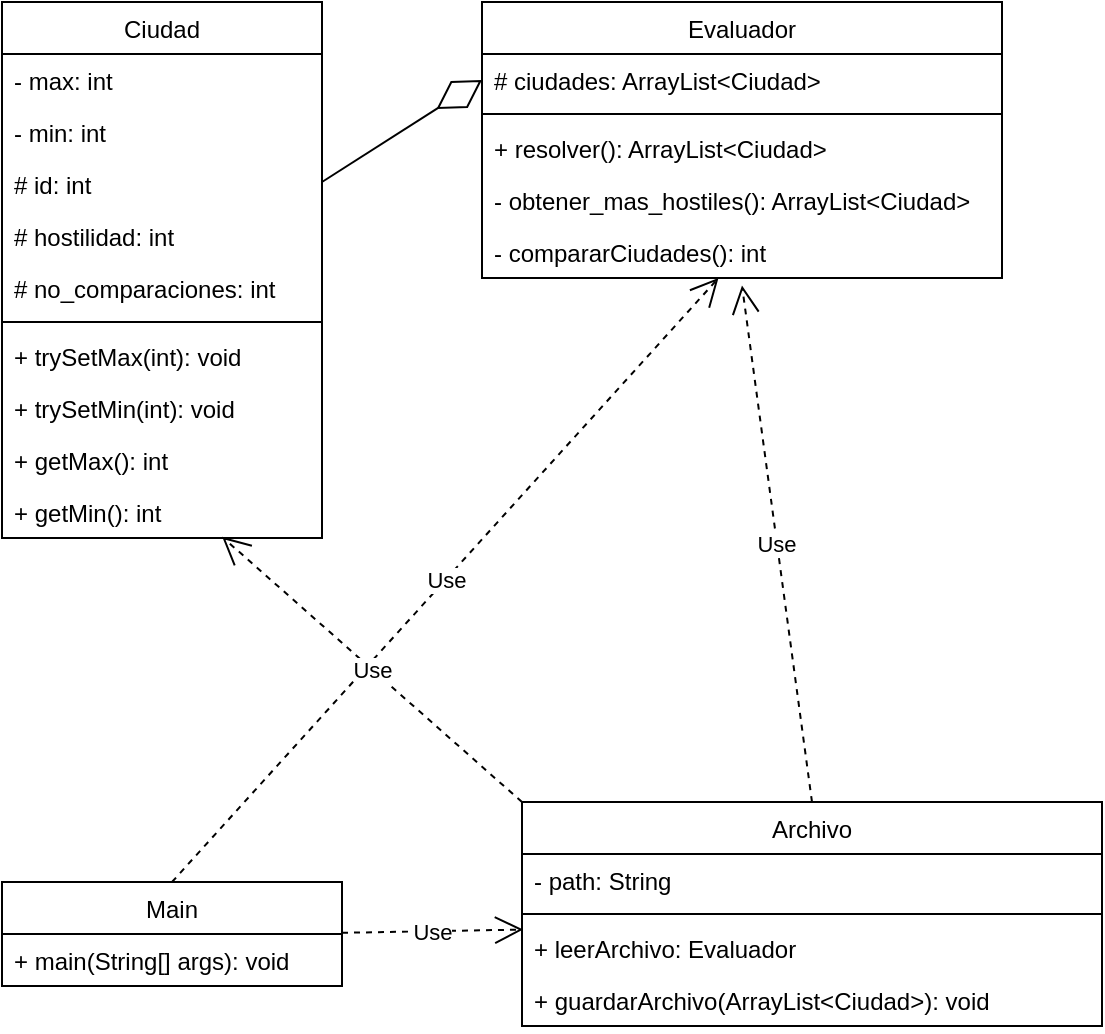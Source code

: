 <mxfile version="20.3.0" type="device"><diagram id="UQpG2Rd3Ewy8GGtZurOG" name="Page-1"><mxGraphModel dx="660" dy="1224" grid="1" gridSize="10" guides="1" tooltips="1" connect="1" arrows="1" fold="1" page="1" pageScale="1" pageWidth="4681" pageHeight="3300" math="0" shadow="0"><root><mxCell id="0"/><mxCell id="1" parent="0"/><mxCell id="5FEPxka2tN6NZ21gQWGT-1" value="Ciudad" style="swimlane;fontStyle=0;childLayout=stackLayout;horizontal=1;startSize=26;fillColor=none;horizontalStack=0;resizeParent=1;resizeParentMax=0;resizeLast=0;collapsible=1;marginBottom=0;" vertex="1" parent="1"><mxGeometry x="40" y="40" width="160" height="268" as="geometry"/></mxCell><mxCell id="5FEPxka2tN6NZ21gQWGT-2" value="- max: int" style="text;strokeColor=none;fillColor=none;align=left;verticalAlign=top;spacingLeft=4;spacingRight=4;overflow=hidden;rotatable=0;points=[[0,0.5],[1,0.5]];portConstraint=eastwest;" vertex="1" parent="5FEPxka2tN6NZ21gQWGT-1"><mxGeometry y="26" width="160" height="26" as="geometry"/></mxCell><mxCell id="5FEPxka2tN6NZ21gQWGT-17" value="- min: int" style="text;strokeColor=none;fillColor=none;align=left;verticalAlign=top;spacingLeft=4;spacingRight=4;overflow=hidden;rotatable=0;points=[[0,0.5],[1,0.5]];portConstraint=eastwest;" vertex="1" parent="5FEPxka2tN6NZ21gQWGT-1"><mxGeometry y="52" width="160" height="26" as="geometry"/></mxCell><mxCell id="5FEPxka2tN6NZ21gQWGT-18" value="# id: int" style="text;strokeColor=none;fillColor=none;align=left;verticalAlign=top;spacingLeft=4;spacingRight=4;overflow=hidden;rotatable=0;points=[[0,0.5],[1,0.5]];portConstraint=eastwest;" vertex="1" parent="5FEPxka2tN6NZ21gQWGT-1"><mxGeometry y="78" width="160" height="26" as="geometry"/></mxCell><mxCell id="5FEPxka2tN6NZ21gQWGT-19" value="# hostilidad: int" style="text;strokeColor=none;fillColor=none;align=left;verticalAlign=top;spacingLeft=4;spacingRight=4;overflow=hidden;rotatable=0;points=[[0,0.5],[1,0.5]];portConstraint=eastwest;" vertex="1" parent="5FEPxka2tN6NZ21gQWGT-1"><mxGeometry y="104" width="160" height="26" as="geometry"/></mxCell><mxCell id="5FEPxka2tN6NZ21gQWGT-20" value="# no_comparaciones: int" style="text;strokeColor=none;fillColor=none;align=left;verticalAlign=top;spacingLeft=4;spacingRight=4;overflow=hidden;rotatable=0;points=[[0,0.5],[1,0.5]];portConstraint=eastwest;" vertex="1" parent="5FEPxka2tN6NZ21gQWGT-1"><mxGeometry y="130" width="160" height="26" as="geometry"/></mxCell><mxCell id="5FEPxka2tN6NZ21gQWGT-21" value="" style="line;strokeWidth=1;fillColor=none;align=left;verticalAlign=middle;spacingTop=-1;spacingLeft=3;spacingRight=3;rotatable=0;labelPosition=right;points=[];portConstraint=eastwest;strokeColor=inherit;" vertex="1" parent="5FEPxka2tN6NZ21gQWGT-1"><mxGeometry y="156" width="160" height="8" as="geometry"/></mxCell><mxCell id="5FEPxka2tN6NZ21gQWGT-22" value="+ trySetMax(int): void" style="text;strokeColor=none;fillColor=none;align=left;verticalAlign=top;spacingLeft=4;spacingRight=4;overflow=hidden;rotatable=0;points=[[0,0.5],[1,0.5]];portConstraint=eastwest;" vertex="1" parent="5FEPxka2tN6NZ21gQWGT-1"><mxGeometry y="164" width="160" height="26" as="geometry"/></mxCell><mxCell id="5FEPxka2tN6NZ21gQWGT-23" value="+ trySetMin(int): void" style="text;strokeColor=none;fillColor=none;align=left;verticalAlign=top;spacingLeft=4;spacingRight=4;overflow=hidden;rotatable=0;points=[[0,0.5],[1,0.5]];portConstraint=eastwest;" vertex="1" parent="5FEPxka2tN6NZ21gQWGT-1"><mxGeometry y="190" width="160" height="26" as="geometry"/></mxCell><mxCell id="5FEPxka2tN6NZ21gQWGT-24" value="+ getMax(): int" style="text;strokeColor=none;fillColor=none;align=left;verticalAlign=top;spacingLeft=4;spacingRight=4;overflow=hidden;rotatable=0;points=[[0,0.5],[1,0.5]];portConstraint=eastwest;" vertex="1" parent="5FEPxka2tN6NZ21gQWGT-1"><mxGeometry y="216" width="160" height="26" as="geometry"/></mxCell><mxCell id="5FEPxka2tN6NZ21gQWGT-25" value="+ getMin(): int" style="text;strokeColor=none;fillColor=none;align=left;verticalAlign=top;spacingLeft=4;spacingRight=4;overflow=hidden;rotatable=0;points=[[0,0.5],[1,0.5]];portConstraint=eastwest;" vertex="1" parent="5FEPxka2tN6NZ21gQWGT-1"><mxGeometry y="242" width="160" height="26" as="geometry"/></mxCell><mxCell id="5FEPxka2tN6NZ21gQWGT-5" value="Evaluador" style="swimlane;fontStyle=0;childLayout=stackLayout;horizontal=1;startSize=26;fillColor=none;horizontalStack=0;resizeParent=1;resizeParentMax=0;resizeLast=0;collapsible=1;marginBottom=0;" vertex="1" parent="1"><mxGeometry x="280" y="40" width="260" height="138" as="geometry"/></mxCell><mxCell id="5FEPxka2tN6NZ21gQWGT-6" value="# ciudades: ArrayList&lt;Ciudad&gt;" style="text;strokeColor=none;fillColor=none;align=left;verticalAlign=top;spacingLeft=4;spacingRight=4;overflow=hidden;rotatable=0;points=[[0,0.5],[1,0.5]];portConstraint=eastwest;" vertex="1" parent="5FEPxka2tN6NZ21gQWGT-5"><mxGeometry y="26" width="260" height="26" as="geometry"/></mxCell><mxCell id="5FEPxka2tN6NZ21gQWGT-26" value="" style="line;strokeWidth=1;fillColor=none;align=left;verticalAlign=middle;spacingTop=-1;spacingLeft=3;spacingRight=3;rotatable=0;labelPosition=right;points=[];portConstraint=eastwest;strokeColor=inherit;" vertex="1" parent="5FEPxka2tN6NZ21gQWGT-5"><mxGeometry y="52" width="260" height="8" as="geometry"/></mxCell><mxCell id="5FEPxka2tN6NZ21gQWGT-7" value="+ resolver(): ArrayList&lt;Ciudad&gt;" style="text;strokeColor=none;fillColor=none;align=left;verticalAlign=top;spacingLeft=4;spacingRight=4;overflow=hidden;rotatable=0;points=[[0,0.5],[1,0.5]];portConstraint=eastwest;" vertex="1" parent="5FEPxka2tN6NZ21gQWGT-5"><mxGeometry y="60" width="260" height="26" as="geometry"/></mxCell><mxCell id="5FEPxka2tN6NZ21gQWGT-8" value="- obtener_mas_hostiles(): ArrayList&lt;Ciudad&gt;" style="text;strokeColor=none;fillColor=none;align=left;verticalAlign=top;spacingLeft=4;spacingRight=4;overflow=hidden;rotatable=0;points=[[0,0.5],[1,0.5]];portConstraint=eastwest;" vertex="1" parent="5FEPxka2tN6NZ21gQWGT-5"><mxGeometry y="86" width="260" height="26" as="geometry"/></mxCell><mxCell id="5FEPxka2tN6NZ21gQWGT-27" value="- compararCiudades(): int" style="text;strokeColor=none;fillColor=none;align=left;verticalAlign=top;spacingLeft=4;spacingRight=4;overflow=hidden;rotatable=0;points=[[0,0.5],[1,0.5]];portConstraint=eastwest;" vertex="1" parent="5FEPxka2tN6NZ21gQWGT-5"><mxGeometry y="112" width="260" height="26" as="geometry"/></mxCell><mxCell id="5FEPxka2tN6NZ21gQWGT-9" value="Main" style="swimlane;fontStyle=0;childLayout=stackLayout;horizontal=1;startSize=26;fillColor=none;horizontalStack=0;resizeParent=1;resizeParentMax=0;resizeLast=0;collapsible=1;marginBottom=0;" vertex="1" parent="1"><mxGeometry x="40" y="480" width="170" height="52" as="geometry"/></mxCell><mxCell id="5FEPxka2tN6NZ21gQWGT-10" value="+ main(String[] args): void" style="text;strokeColor=none;fillColor=none;align=left;verticalAlign=top;spacingLeft=4;spacingRight=4;overflow=hidden;rotatable=0;points=[[0,0.5],[1,0.5]];portConstraint=eastwest;" vertex="1" parent="5FEPxka2tN6NZ21gQWGT-9"><mxGeometry y="26" width="170" height="26" as="geometry"/></mxCell><mxCell id="5FEPxka2tN6NZ21gQWGT-13" value="Archivo" style="swimlane;fontStyle=0;childLayout=stackLayout;horizontal=1;startSize=26;fillColor=none;horizontalStack=0;resizeParent=1;resizeParentMax=0;resizeLast=0;collapsible=1;marginBottom=0;" vertex="1" parent="1"><mxGeometry x="300" y="440" width="290" height="112" as="geometry"/></mxCell><mxCell id="5FEPxka2tN6NZ21gQWGT-14" value="- path: String" style="text;strokeColor=none;fillColor=none;align=left;verticalAlign=top;spacingLeft=4;spacingRight=4;overflow=hidden;rotatable=0;points=[[0,0.5],[1,0.5]];portConstraint=eastwest;" vertex="1" parent="5FEPxka2tN6NZ21gQWGT-13"><mxGeometry y="26" width="290" height="26" as="geometry"/></mxCell><mxCell id="5FEPxka2tN6NZ21gQWGT-28" value="" style="line;strokeWidth=1;fillColor=none;align=left;verticalAlign=middle;spacingTop=-1;spacingLeft=3;spacingRight=3;rotatable=0;labelPosition=right;points=[];portConstraint=eastwest;strokeColor=inherit;" vertex="1" parent="5FEPxka2tN6NZ21gQWGT-13"><mxGeometry y="52" width="290" height="8" as="geometry"/></mxCell><mxCell id="5FEPxka2tN6NZ21gQWGT-15" value="+ leerArchivo: Evaluador" style="text;strokeColor=none;fillColor=none;align=left;verticalAlign=top;spacingLeft=4;spacingRight=4;overflow=hidden;rotatable=0;points=[[0,0.5],[1,0.5]];portConstraint=eastwest;" vertex="1" parent="5FEPxka2tN6NZ21gQWGT-13"><mxGeometry y="60" width="290" height="26" as="geometry"/></mxCell><mxCell id="5FEPxka2tN6NZ21gQWGT-16" value="+ guardarArchivo(ArrayList&lt;Ciudad&gt;): void" style="text;strokeColor=none;fillColor=none;align=left;verticalAlign=top;spacingLeft=4;spacingRight=4;overflow=hidden;rotatable=0;points=[[0,0.5],[1,0.5]];portConstraint=eastwest;" vertex="1" parent="5FEPxka2tN6NZ21gQWGT-13"><mxGeometry y="86" width="290" height="26" as="geometry"/></mxCell><mxCell id="5FEPxka2tN6NZ21gQWGT-29" value="Use" style="endArrow=open;endSize=12;dashed=1;html=1;rounded=0;exitX=0.5;exitY=0;exitDx=0;exitDy=0;" edge="1" parent="1" source="5FEPxka2tN6NZ21gQWGT-9" target="5FEPxka2tN6NZ21gQWGT-27"><mxGeometry width="160" relative="1" as="geometry"><mxPoint x="40" y="390" as="sourcePoint"/><mxPoint x="200" y="390" as="targetPoint"/></mxGeometry></mxCell><mxCell id="5FEPxka2tN6NZ21gQWGT-30" value="Use" style="endArrow=open;endSize=12;dashed=1;html=1;rounded=0;entryX=0.002;entryY=0.145;entryDx=0;entryDy=0;entryPerimeter=0;" edge="1" parent="1" target="5FEPxka2tN6NZ21gQWGT-15"><mxGeometry width="160" relative="1" as="geometry"><mxPoint x="210" y="505.41" as="sourcePoint"/><mxPoint x="310" y="505.41" as="targetPoint"/></mxGeometry></mxCell><mxCell id="5FEPxka2tN6NZ21gQWGT-31" value="Use" style="endArrow=open;endSize=12;dashed=1;html=1;rounded=0;exitX=0.5;exitY=0;exitDx=0;exitDy=0;entryX=0.5;entryY=1.143;entryDx=0;entryDy=0;entryPerimeter=0;" edge="1" parent="1" source="5FEPxka2tN6NZ21gQWGT-13" target="5FEPxka2tN6NZ21gQWGT-27"><mxGeometry width="160" relative="1" as="geometry"><mxPoint x="340" y="340" as="sourcePoint"/><mxPoint x="500" y="340" as="targetPoint"/></mxGeometry></mxCell><mxCell id="5FEPxka2tN6NZ21gQWGT-33" value="Use" style="endArrow=open;endSize=12;dashed=1;html=1;rounded=0;entryX=0.688;entryY=0.978;entryDx=0;entryDy=0;entryPerimeter=0;exitX=0;exitY=0;exitDx=0;exitDy=0;" edge="1" parent="1" source="5FEPxka2tN6NZ21gQWGT-13" target="5FEPxka2tN6NZ21gQWGT-25"><mxGeometry width="160" relative="1" as="geometry"><mxPoint x="220" y="440" as="sourcePoint"/><mxPoint x="380" y="440" as="targetPoint"/></mxGeometry></mxCell><mxCell id="5FEPxka2tN6NZ21gQWGT-34" value="" style="endArrow=diamondThin;endFill=0;endSize=24;html=1;rounded=0;entryX=0;entryY=0.5;entryDx=0;entryDy=0;" edge="1" parent="1" target="5FEPxka2tN6NZ21gQWGT-6"><mxGeometry width="160" relative="1" as="geometry"><mxPoint x="200" y="130" as="sourcePoint"/><mxPoint x="360" y="130" as="targetPoint"/></mxGeometry></mxCell></root></mxGraphModel></diagram></mxfile>